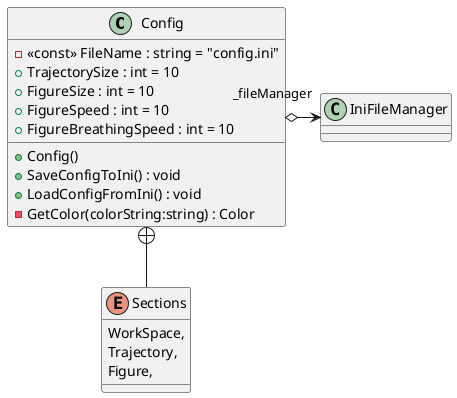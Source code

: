 @startuml
class Config {
    - <<const>> FileName : string = "config.ini"
    + TrajectorySize : int = 10
    + FigureSize : int = 10
    + FigureSpeed : int = 10
    + FigureBreathingSpeed : int = 10
    + Config()
    + SaveConfigToIni() : void
    + LoadConfigFromIni() : void
    - GetColor(colorString:string) : Color
}
enum Sections {
    WorkSpace,
    Trajectory,
    Figure,
}
Config o-> "_fileManager" IniFileManager
Config +-- Sections
@enduml
